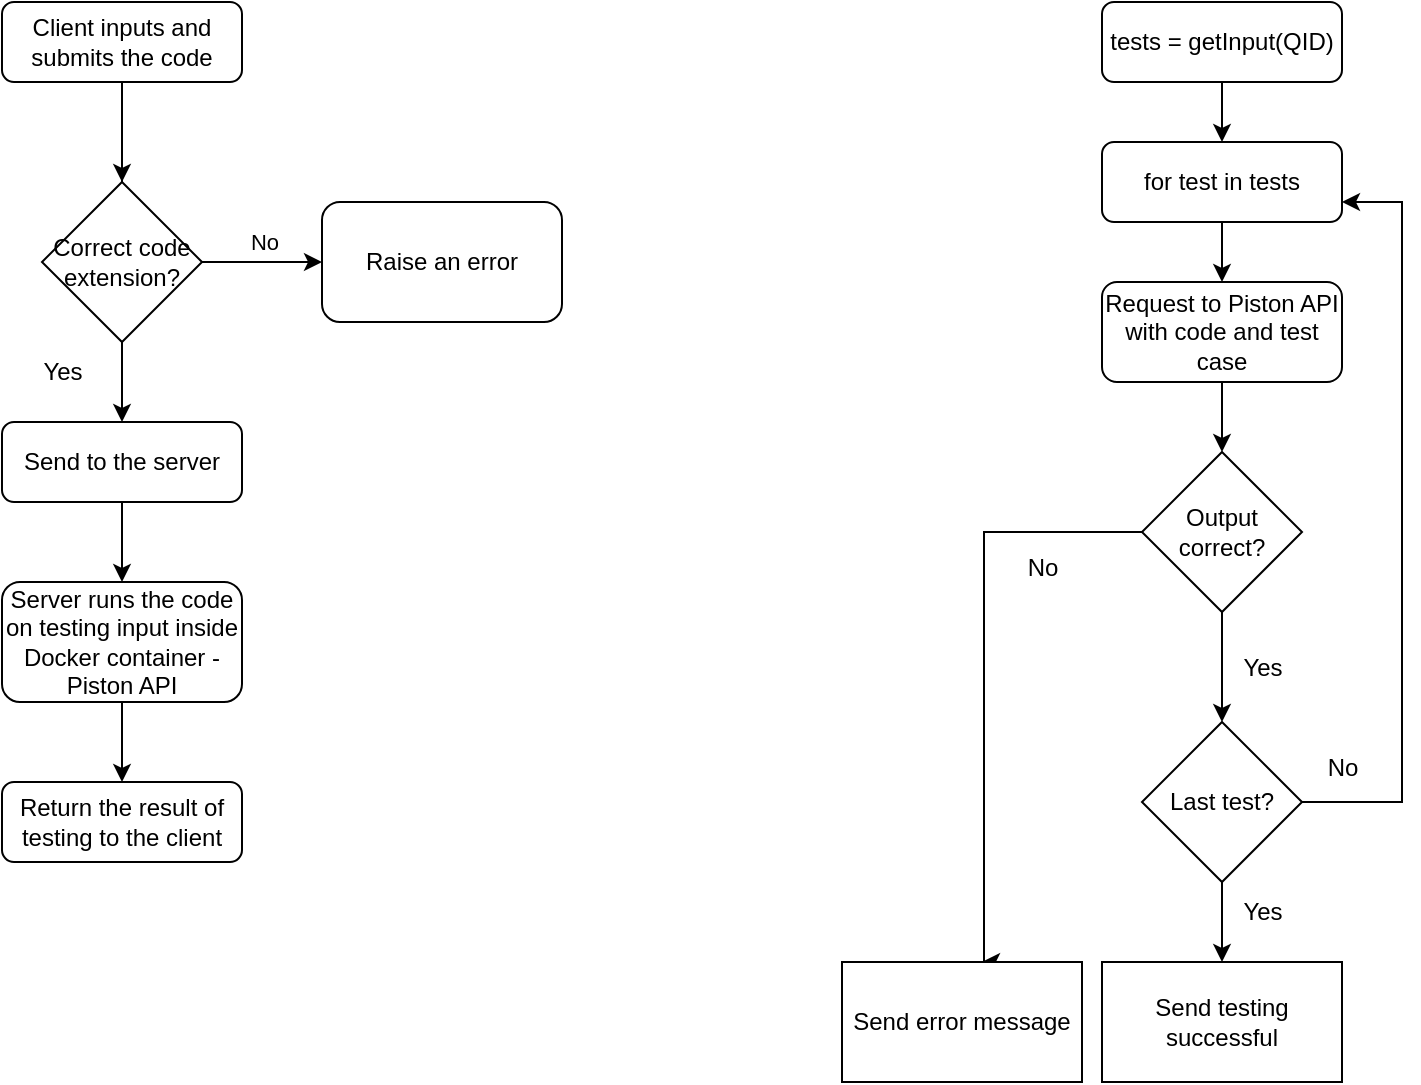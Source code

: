 <mxfile version="26.0.10">
  <diagram id="C5RBs43oDa-KdzZeNtuy" name="Page-1">
    <mxGraphModel dx="1434" dy="738" grid="1" gridSize="10" guides="1" tooltips="1" connect="1" arrows="1" fold="1" page="1" pageScale="1" pageWidth="827" pageHeight="1169" math="0" shadow="0">
      <root>
        <mxCell id="WIyWlLk6GJQsqaUBKTNV-0" />
        <mxCell id="WIyWlLk6GJQsqaUBKTNV-1" parent="WIyWlLk6GJQsqaUBKTNV-0" />
        <mxCell id="oDrARUDBT79SC8s8EYa_-2" value="" style="edgeStyle=orthogonalEdgeStyle;rounded=0;orthogonalLoop=1;jettySize=auto;html=1;" parent="WIyWlLk6GJQsqaUBKTNV-1" source="oDrARUDBT79SC8s8EYa_-3" edge="1">
          <mxGeometry relative="1" as="geometry">
            <mxPoint x="100" y="200" as="targetPoint" />
          </mxGeometry>
        </mxCell>
        <mxCell id="oDrARUDBT79SC8s8EYa_-0" value="Client inputs and submits the code" style="rounded=1;whiteSpace=wrap;html=1;" parent="WIyWlLk6GJQsqaUBKTNV-1" vertex="1">
          <mxGeometry x="40" y="90" width="120" height="40" as="geometry" />
        </mxCell>
        <mxCell id="oDrARUDBT79SC8s8EYa_-4" value="" style="edgeStyle=orthogonalEdgeStyle;rounded=0;orthogonalLoop=1;jettySize=auto;html=1;" parent="WIyWlLk6GJQsqaUBKTNV-1" source="oDrARUDBT79SC8s8EYa_-0" target="oDrARUDBT79SC8s8EYa_-3" edge="1">
          <mxGeometry relative="1" as="geometry">
            <mxPoint x="100" y="130" as="sourcePoint" />
            <mxPoint x="100" y="200" as="targetPoint" />
          </mxGeometry>
        </mxCell>
        <mxCell id="oDrARUDBT79SC8s8EYa_-6" value="" style="edgeStyle=orthogonalEdgeStyle;rounded=0;orthogonalLoop=1;jettySize=auto;html=1;" parent="WIyWlLk6GJQsqaUBKTNV-1" source="oDrARUDBT79SC8s8EYa_-3" target="oDrARUDBT79SC8s8EYa_-5" edge="1">
          <mxGeometry relative="1" as="geometry" />
        </mxCell>
        <mxCell id="oDrARUDBT79SC8s8EYa_-8" value="No" style="edgeLabel;html=1;align=center;verticalAlign=middle;resizable=0;points=[];" parent="oDrARUDBT79SC8s8EYa_-6" vertex="1" connectable="0">
          <mxGeometry x="0.033" y="-4" relative="1" as="geometry">
            <mxPoint y="-14" as="offset" />
          </mxGeometry>
        </mxCell>
        <mxCell id="oDrARUDBT79SC8s8EYa_-10" value="" style="edgeStyle=orthogonalEdgeStyle;rounded=0;orthogonalLoop=1;jettySize=auto;html=1;" parent="WIyWlLk6GJQsqaUBKTNV-1" source="oDrARUDBT79SC8s8EYa_-3" target="oDrARUDBT79SC8s8EYa_-9" edge="1">
          <mxGeometry relative="1" as="geometry" />
        </mxCell>
        <mxCell id="oDrARUDBT79SC8s8EYa_-3" value="Correct code extension?" style="rhombus;whiteSpace=wrap;html=1;" parent="WIyWlLk6GJQsqaUBKTNV-1" vertex="1">
          <mxGeometry x="60" y="180" width="80" height="80" as="geometry" />
        </mxCell>
        <mxCell id="oDrARUDBT79SC8s8EYa_-5" value="Raise an error" style="rounded=1;whiteSpace=wrap;html=1;" parent="WIyWlLk6GJQsqaUBKTNV-1" vertex="1">
          <mxGeometry x="200" y="190" width="120" height="60" as="geometry" />
        </mxCell>
        <mxCell id="oDrARUDBT79SC8s8EYa_-12" value="" style="edgeStyle=orthogonalEdgeStyle;rounded=0;orthogonalLoop=1;jettySize=auto;html=1;" parent="WIyWlLk6GJQsqaUBKTNV-1" source="oDrARUDBT79SC8s8EYa_-9" target="oDrARUDBT79SC8s8EYa_-11" edge="1">
          <mxGeometry relative="1" as="geometry" />
        </mxCell>
        <mxCell id="oDrARUDBT79SC8s8EYa_-9" value="Send to the server" style="rounded=1;whiteSpace=wrap;html=1;" parent="WIyWlLk6GJQsqaUBKTNV-1" vertex="1">
          <mxGeometry x="40" y="300" width="120" height="40" as="geometry" />
        </mxCell>
        <mxCell id="oDrARUDBT79SC8s8EYa_-14" value="" style="edgeStyle=orthogonalEdgeStyle;rounded=0;orthogonalLoop=1;jettySize=auto;html=1;entryX=0.5;entryY=0;entryDx=0;entryDy=0;" parent="WIyWlLk6GJQsqaUBKTNV-1" source="oDrARUDBT79SC8s8EYa_-11" target="oDrARUDBT79SC8s8EYa_-38" edge="1">
          <mxGeometry relative="1" as="geometry">
            <mxPoint x="100" y="480" as="targetPoint" />
          </mxGeometry>
        </mxCell>
        <mxCell id="oDrARUDBT79SC8s8EYa_-11" value="Server runs the code on testing input inside Docker container - Piston API" style="whiteSpace=wrap;html=1;rounded=1;" parent="WIyWlLk6GJQsqaUBKTNV-1" vertex="1">
          <mxGeometry x="40" y="380" width="120" height="60" as="geometry" />
        </mxCell>
        <mxCell id="oDrARUDBT79SC8s8EYa_-38" value="Return the result of testing to the client" style="whiteSpace=wrap;html=1;rounded=1;" parent="WIyWlLk6GJQsqaUBKTNV-1" vertex="1">
          <mxGeometry x="40" y="480" width="120" height="40" as="geometry" />
        </mxCell>
        <mxCell id="Gydm1qwDTPoBg8wv6aID-0" value="Yes" style="text;html=1;align=center;verticalAlign=middle;resizable=0;points=[];autosize=1;strokeColor=none;fillColor=none;" parent="WIyWlLk6GJQsqaUBKTNV-1" vertex="1">
          <mxGeometry x="50" y="260" width="40" height="30" as="geometry" />
        </mxCell>
        <mxCell id="TYe0Myk3NBzi4zqEtrTh-3" value="" style="edgeStyle=orthogonalEdgeStyle;rounded=0;orthogonalLoop=1;jettySize=auto;html=1;" edge="1" parent="WIyWlLk6GJQsqaUBKTNV-1" source="TYe0Myk3NBzi4zqEtrTh-1" target="TYe0Myk3NBzi4zqEtrTh-2">
          <mxGeometry relative="1" as="geometry" />
        </mxCell>
        <mxCell id="TYe0Myk3NBzi4zqEtrTh-1" value="tests = getInput(QID)" style="rounded=1;whiteSpace=wrap;html=1;" vertex="1" parent="WIyWlLk6GJQsqaUBKTNV-1">
          <mxGeometry x="590" y="90" width="120" height="40" as="geometry" />
        </mxCell>
        <mxCell id="TYe0Myk3NBzi4zqEtrTh-5" value="" style="edgeStyle=orthogonalEdgeStyle;rounded=0;orthogonalLoop=1;jettySize=auto;html=1;" edge="1" parent="WIyWlLk6GJQsqaUBKTNV-1" source="TYe0Myk3NBzi4zqEtrTh-2" target="TYe0Myk3NBzi4zqEtrTh-4">
          <mxGeometry relative="1" as="geometry" />
        </mxCell>
        <mxCell id="TYe0Myk3NBzi4zqEtrTh-2" value="for test in tests" style="rounded=1;whiteSpace=wrap;html=1;" vertex="1" parent="WIyWlLk6GJQsqaUBKTNV-1">
          <mxGeometry x="590" y="160" width="120" height="40" as="geometry" />
        </mxCell>
        <mxCell id="TYe0Myk3NBzi4zqEtrTh-9" style="edgeStyle=orthogonalEdgeStyle;rounded=0;orthogonalLoop=1;jettySize=auto;html=1;entryX=0.5;entryY=0;entryDx=0;entryDy=0;" edge="1" parent="WIyWlLk6GJQsqaUBKTNV-1" source="TYe0Myk3NBzi4zqEtrTh-4" target="TYe0Myk3NBzi4zqEtrTh-8">
          <mxGeometry relative="1" as="geometry" />
        </mxCell>
        <mxCell id="TYe0Myk3NBzi4zqEtrTh-4" value="Request to Piston API with code and test case" style="rounded=1;whiteSpace=wrap;html=1;" vertex="1" parent="WIyWlLk6GJQsqaUBKTNV-1">
          <mxGeometry x="590" y="230" width="120" height="50" as="geometry" />
        </mxCell>
        <mxCell id="TYe0Myk3NBzi4zqEtrTh-13" value="" style="edgeStyle=orthogonalEdgeStyle;rounded=0;orthogonalLoop=1;jettySize=auto;html=1;" edge="1" parent="WIyWlLk6GJQsqaUBKTNV-1" source="TYe0Myk3NBzi4zqEtrTh-8">
          <mxGeometry relative="1" as="geometry">
            <mxPoint x="650" y="450" as="targetPoint" />
          </mxGeometry>
        </mxCell>
        <mxCell id="TYe0Myk3NBzi4zqEtrTh-21" style="edgeStyle=orthogonalEdgeStyle;rounded=0;orthogonalLoop=1;jettySize=auto;html=1;" edge="1" parent="WIyWlLk6GJQsqaUBKTNV-1">
          <mxGeometry relative="1" as="geometry">
            <mxPoint x="530" y="570" as="targetPoint" />
            <mxPoint x="650" y="355" as="sourcePoint" />
            <Array as="points">
              <mxPoint x="531" y="355" />
            </Array>
          </mxGeometry>
        </mxCell>
        <mxCell id="TYe0Myk3NBzi4zqEtrTh-8" value="Output correct?" style="rhombus;whiteSpace=wrap;html=1;" vertex="1" parent="WIyWlLk6GJQsqaUBKTNV-1">
          <mxGeometry x="610" y="315" width="80" height="80" as="geometry" />
        </mxCell>
        <mxCell id="TYe0Myk3NBzi4zqEtrTh-14" value="Yes" style="text;html=1;align=center;verticalAlign=middle;resizable=0;points=[];autosize=1;strokeColor=none;fillColor=none;" vertex="1" parent="WIyWlLk6GJQsqaUBKTNV-1">
          <mxGeometry x="650" y="408" width="40" height="30" as="geometry" />
        </mxCell>
        <mxCell id="TYe0Myk3NBzi4zqEtrTh-16" style="edgeStyle=orthogonalEdgeStyle;rounded=0;orthogonalLoop=1;jettySize=auto;html=1;entryX=1;entryY=0.75;entryDx=0;entryDy=0;" edge="1" parent="WIyWlLk6GJQsqaUBKTNV-1" source="TYe0Myk3NBzi4zqEtrTh-15" target="TYe0Myk3NBzi4zqEtrTh-2">
          <mxGeometry relative="1" as="geometry">
            <Array as="points">
              <mxPoint x="740" y="490" />
              <mxPoint x="740" y="190" />
            </Array>
          </mxGeometry>
        </mxCell>
        <mxCell id="TYe0Myk3NBzi4zqEtrTh-19" value="" style="edgeStyle=orthogonalEdgeStyle;rounded=0;orthogonalLoop=1;jettySize=auto;html=1;" edge="1" parent="WIyWlLk6GJQsqaUBKTNV-1" source="TYe0Myk3NBzi4zqEtrTh-15" target="TYe0Myk3NBzi4zqEtrTh-18">
          <mxGeometry relative="1" as="geometry" />
        </mxCell>
        <mxCell id="TYe0Myk3NBzi4zqEtrTh-15" value="Last test?" style="rhombus;whiteSpace=wrap;html=1;" vertex="1" parent="WIyWlLk6GJQsqaUBKTNV-1">
          <mxGeometry x="610" y="450" width="80" height="80" as="geometry" />
        </mxCell>
        <mxCell id="TYe0Myk3NBzi4zqEtrTh-17" value="No" style="text;html=1;align=center;verticalAlign=middle;resizable=0;points=[];autosize=1;strokeColor=none;fillColor=none;" vertex="1" parent="WIyWlLk6GJQsqaUBKTNV-1">
          <mxGeometry x="690" y="458" width="40" height="30" as="geometry" />
        </mxCell>
        <mxCell id="TYe0Myk3NBzi4zqEtrTh-18" value="Send testing successful" style="whiteSpace=wrap;html=1;" vertex="1" parent="WIyWlLk6GJQsqaUBKTNV-1">
          <mxGeometry x="590" y="570" width="120" height="60" as="geometry" />
        </mxCell>
        <mxCell id="TYe0Myk3NBzi4zqEtrTh-20" value="Yes" style="text;html=1;align=center;verticalAlign=middle;resizable=0;points=[];autosize=1;strokeColor=none;fillColor=none;" vertex="1" parent="WIyWlLk6GJQsqaUBKTNV-1">
          <mxGeometry x="650" y="530" width="40" height="30" as="geometry" />
        </mxCell>
        <mxCell id="TYe0Myk3NBzi4zqEtrTh-22" value="No" style="text;html=1;align=center;verticalAlign=middle;resizable=0;points=[];autosize=1;strokeColor=none;fillColor=none;" vertex="1" parent="WIyWlLk6GJQsqaUBKTNV-1">
          <mxGeometry x="540" y="358" width="40" height="30" as="geometry" />
        </mxCell>
        <mxCell id="TYe0Myk3NBzi4zqEtrTh-23" value="Send error message" style="whiteSpace=wrap;html=1;" vertex="1" parent="WIyWlLk6GJQsqaUBKTNV-1">
          <mxGeometry x="460" y="570" width="120" height="60" as="geometry" />
        </mxCell>
      </root>
    </mxGraphModel>
  </diagram>
</mxfile>
